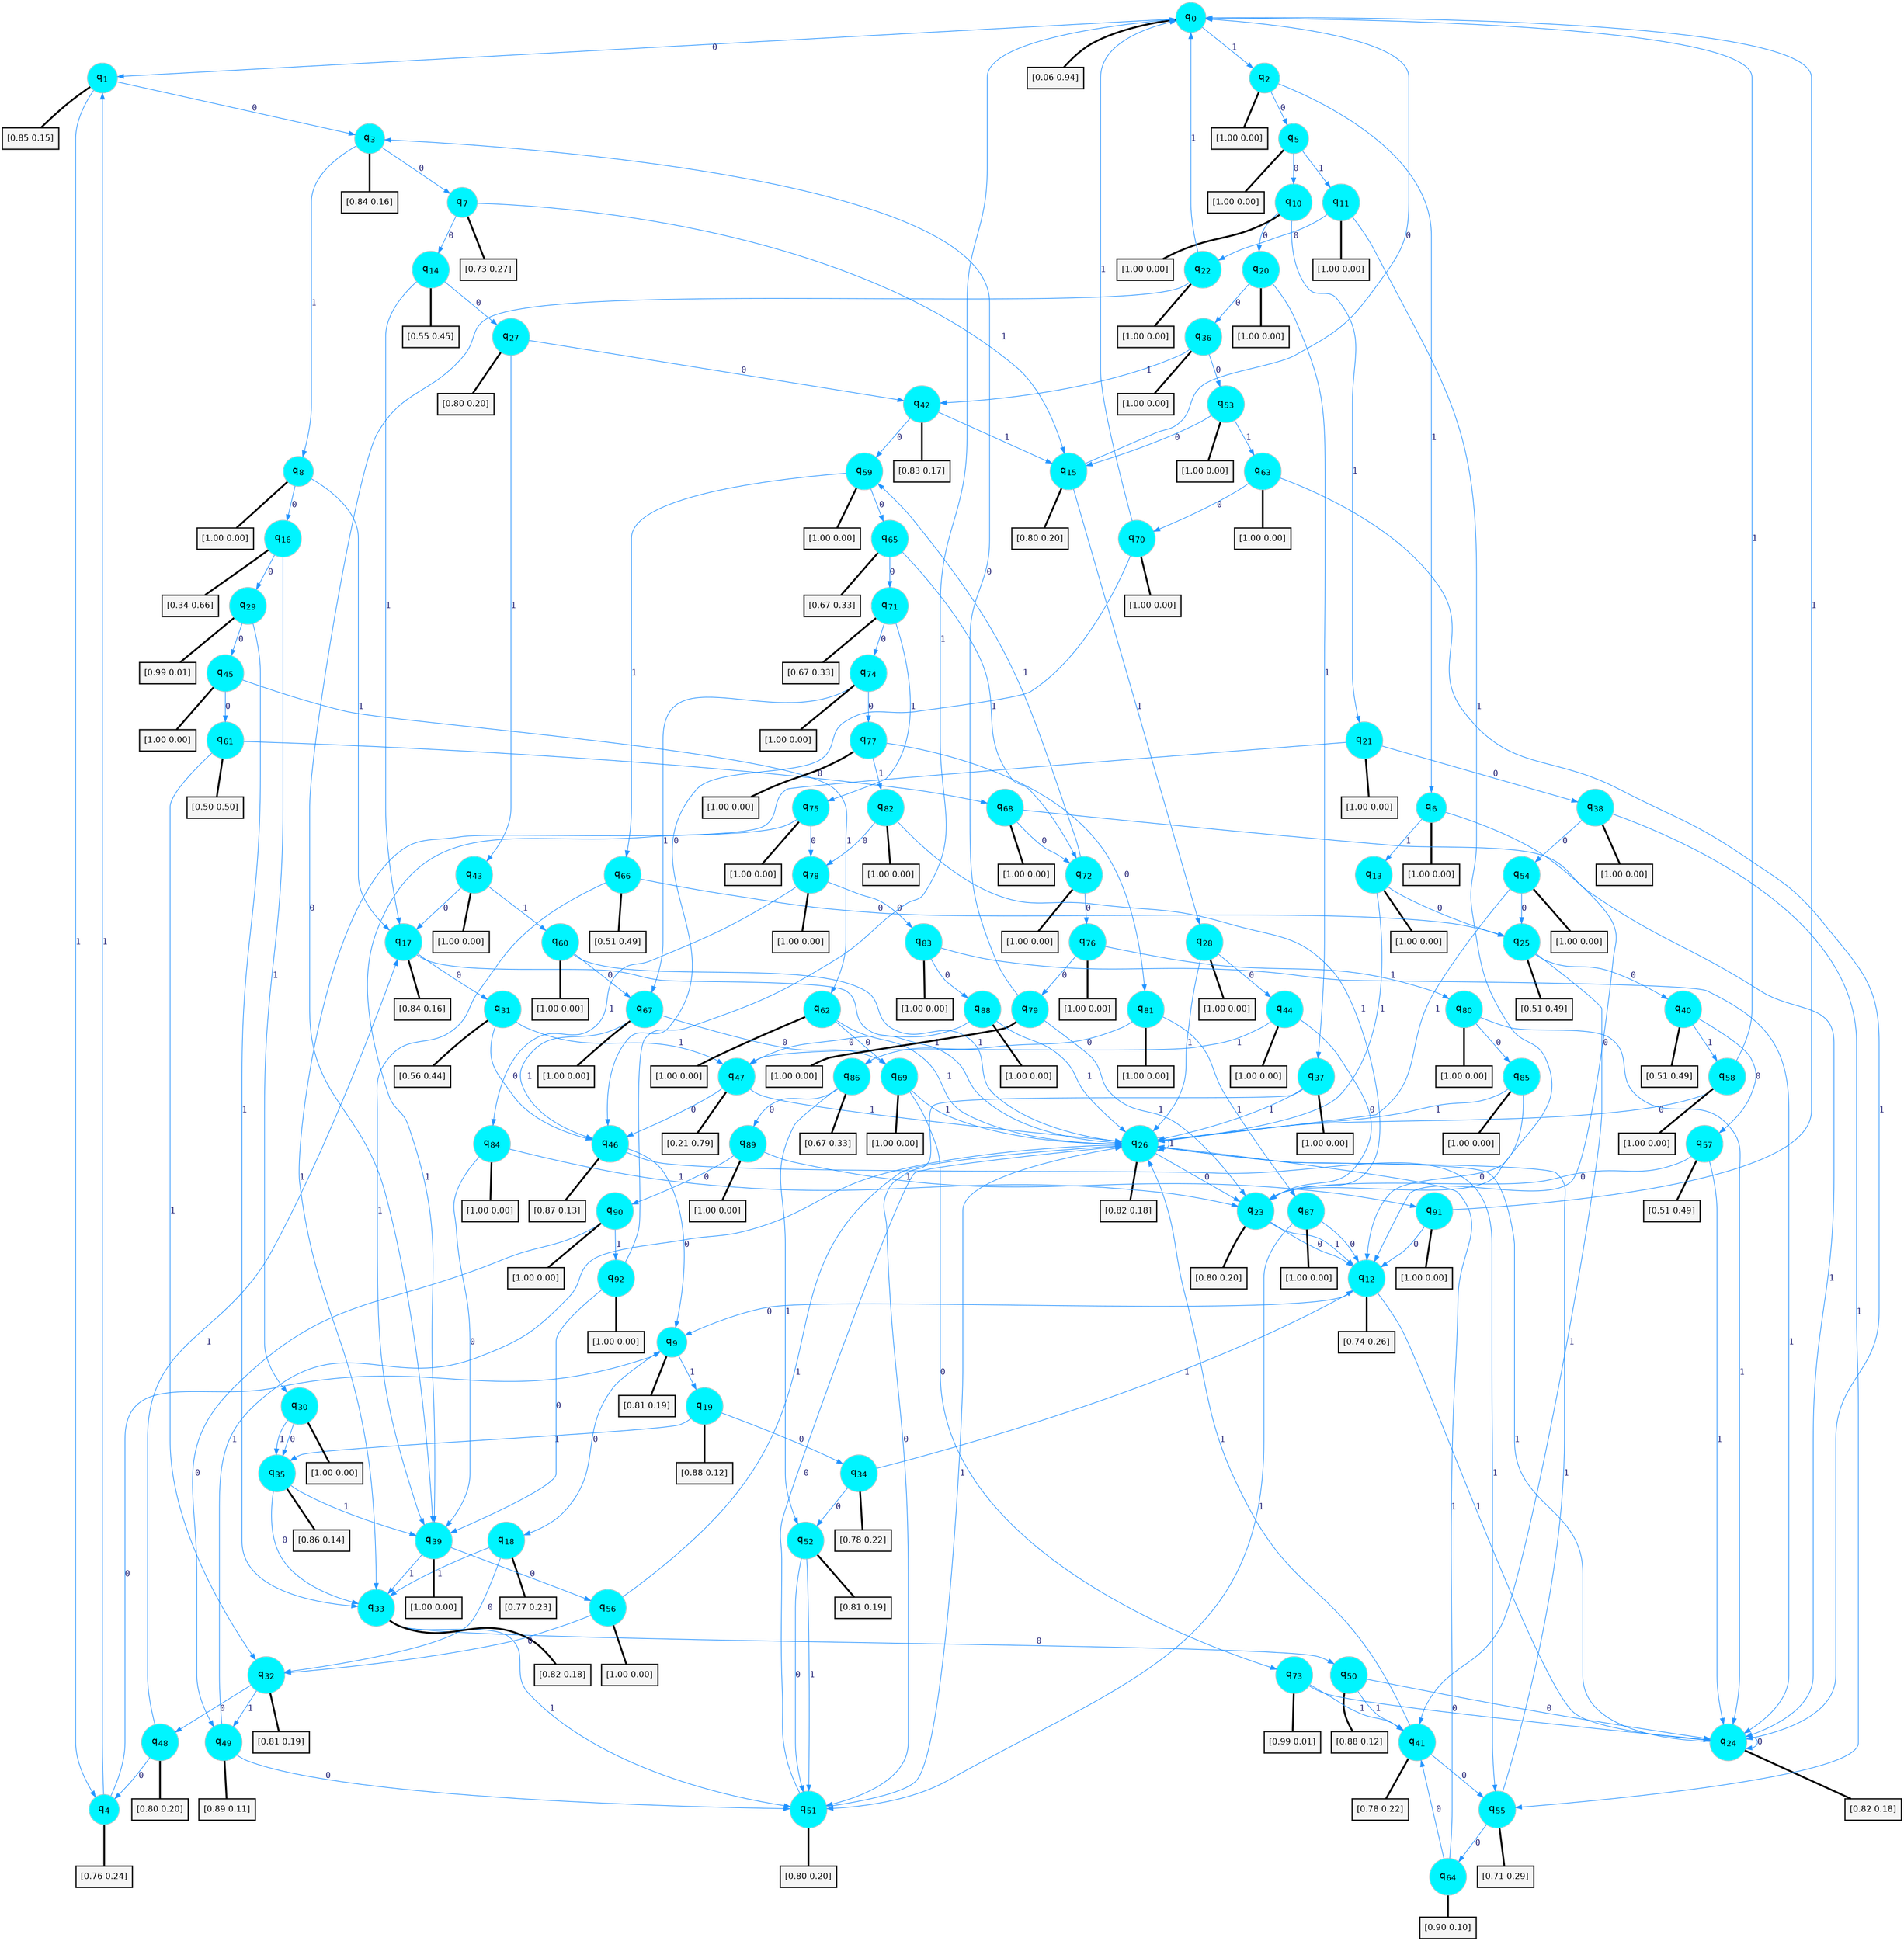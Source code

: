 digraph G {
graph [
bgcolor=transparent, dpi=300, rankdir=TD, size="40,25"];
node [
color=gray, fillcolor=turquoise1, fontcolor=black, fontname=Helvetica, fontsize=16, fontweight=bold, shape=circle, style=filled];
edge [
arrowsize=1, color=dodgerblue1, fontcolor=midnightblue, fontname=courier, fontweight=bold, penwidth=1, style=solid, weight=20];
0[label=<q<SUB>0</SUB>>];
1[label=<q<SUB>1</SUB>>];
2[label=<q<SUB>2</SUB>>];
3[label=<q<SUB>3</SUB>>];
4[label=<q<SUB>4</SUB>>];
5[label=<q<SUB>5</SUB>>];
6[label=<q<SUB>6</SUB>>];
7[label=<q<SUB>7</SUB>>];
8[label=<q<SUB>8</SUB>>];
9[label=<q<SUB>9</SUB>>];
10[label=<q<SUB>10</SUB>>];
11[label=<q<SUB>11</SUB>>];
12[label=<q<SUB>12</SUB>>];
13[label=<q<SUB>13</SUB>>];
14[label=<q<SUB>14</SUB>>];
15[label=<q<SUB>15</SUB>>];
16[label=<q<SUB>16</SUB>>];
17[label=<q<SUB>17</SUB>>];
18[label=<q<SUB>18</SUB>>];
19[label=<q<SUB>19</SUB>>];
20[label=<q<SUB>20</SUB>>];
21[label=<q<SUB>21</SUB>>];
22[label=<q<SUB>22</SUB>>];
23[label=<q<SUB>23</SUB>>];
24[label=<q<SUB>24</SUB>>];
25[label=<q<SUB>25</SUB>>];
26[label=<q<SUB>26</SUB>>];
27[label=<q<SUB>27</SUB>>];
28[label=<q<SUB>28</SUB>>];
29[label=<q<SUB>29</SUB>>];
30[label=<q<SUB>30</SUB>>];
31[label=<q<SUB>31</SUB>>];
32[label=<q<SUB>32</SUB>>];
33[label=<q<SUB>33</SUB>>];
34[label=<q<SUB>34</SUB>>];
35[label=<q<SUB>35</SUB>>];
36[label=<q<SUB>36</SUB>>];
37[label=<q<SUB>37</SUB>>];
38[label=<q<SUB>38</SUB>>];
39[label=<q<SUB>39</SUB>>];
40[label=<q<SUB>40</SUB>>];
41[label=<q<SUB>41</SUB>>];
42[label=<q<SUB>42</SUB>>];
43[label=<q<SUB>43</SUB>>];
44[label=<q<SUB>44</SUB>>];
45[label=<q<SUB>45</SUB>>];
46[label=<q<SUB>46</SUB>>];
47[label=<q<SUB>47</SUB>>];
48[label=<q<SUB>48</SUB>>];
49[label=<q<SUB>49</SUB>>];
50[label=<q<SUB>50</SUB>>];
51[label=<q<SUB>51</SUB>>];
52[label=<q<SUB>52</SUB>>];
53[label=<q<SUB>53</SUB>>];
54[label=<q<SUB>54</SUB>>];
55[label=<q<SUB>55</SUB>>];
56[label=<q<SUB>56</SUB>>];
57[label=<q<SUB>57</SUB>>];
58[label=<q<SUB>58</SUB>>];
59[label=<q<SUB>59</SUB>>];
60[label=<q<SUB>60</SUB>>];
61[label=<q<SUB>61</SUB>>];
62[label=<q<SUB>62</SUB>>];
63[label=<q<SUB>63</SUB>>];
64[label=<q<SUB>64</SUB>>];
65[label=<q<SUB>65</SUB>>];
66[label=<q<SUB>66</SUB>>];
67[label=<q<SUB>67</SUB>>];
68[label=<q<SUB>68</SUB>>];
69[label=<q<SUB>69</SUB>>];
70[label=<q<SUB>70</SUB>>];
71[label=<q<SUB>71</SUB>>];
72[label=<q<SUB>72</SUB>>];
73[label=<q<SUB>73</SUB>>];
74[label=<q<SUB>74</SUB>>];
75[label=<q<SUB>75</SUB>>];
76[label=<q<SUB>76</SUB>>];
77[label=<q<SUB>77</SUB>>];
78[label=<q<SUB>78</SUB>>];
79[label=<q<SUB>79</SUB>>];
80[label=<q<SUB>80</SUB>>];
81[label=<q<SUB>81</SUB>>];
82[label=<q<SUB>82</SUB>>];
83[label=<q<SUB>83</SUB>>];
84[label=<q<SUB>84</SUB>>];
85[label=<q<SUB>85</SUB>>];
86[label=<q<SUB>86</SUB>>];
87[label=<q<SUB>87</SUB>>];
88[label=<q<SUB>88</SUB>>];
89[label=<q<SUB>89</SUB>>];
90[label=<q<SUB>90</SUB>>];
91[label=<q<SUB>91</SUB>>];
92[label=<q<SUB>92</SUB>>];
93[label="[0.06 0.94]", shape=box,fontcolor=black, fontname=Helvetica, fontsize=14, penwidth=2, fillcolor=whitesmoke,color=black];
94[label="[0.85 0.15]", shape=box,fontcolor=black, fontname=Helvetica, fontsize=14, penwidth=2, fillcolor=whitesmoke,color=black];
95[label="[1.00 0.00]", shape=box,fontcolor=black, fontname=Helvetica, fontsize=14, penwidth=2, fillcolor=whitesmoke,color=black];
96[label="[0.84 0.16]", shape=box,fontcolor=black, fontname=Helvetica, fontsize=14, penwidth=2, fillcolor=whitesmoke,color=black];
97[label="[0.76 0.24]", shape=box,fontcolor=black, fontname=Helvetica, fontsize=14, penwidth=2, fillcolor=whitesmoke,color=black];
98[label="[1.00 0.00]", shape=box,fontcolor=black, fontname=Helvetica, fontsize=14, penwidth=2, fillcolor=whitesmoke,color=black];
99[label="[1.00 0.00]", shape=box,fontcolor=black, fontname=Helvetica, fontsize=14, penwidth=2, fillcolor=whitesmoke,color=black];
100[label="[0.73 0.27]", shape=box,fontcolor=black, fontname=Helvetica, fontsize=14, penwidth=2, fillcolor=whitesmoke,color=black];
101[label="[1.00 0.00]", shape=box,fontcolor=black, fontname=Helvetica, fontsize=14, penwidth=2, fillcolor=whitesmoke,color=black];
102[label="[0.81 0.19]", shape=box,fontcolor=black, fontname=Helvetica, fontsize=14, penwidth=2, fillcolor=whitesmoke,color=black];
103[label="[1.00 0.00]", shape=box,fontcolor=black, fontname=Helvetica, fontsize=14, penwidth=2, fillcolor=whitesmoke,color=black];
104[label="[1.00 0.00]", shape=box,fontcolor=black, fontname=Helvetica, fontsize=14, penwidth=2, fillcolor=whitesmoke,color=black];
105[label="[0.74 0.26]", shape=box,fontcolor=black, fontname=Helvetica, fontsize=14, penwidth=2, fillcolor=whitesmoke,color=black];
106[label="[1.00 0.00]", shape=box,fontcolor=black, fontname=Helvetica, fontsize=14, penwidth=2, fillcolor=whitesmoke,color=black];
107[label="[0.55 0.45]", shape=box,fontcolor=black, fontname=Helvetica, fontsize=14, penwidth=2, fillcolor=whitesmoke,color=black];
108[label="[0.80 0.20]", shape=box,fontcolor=black, fontname=Helvetica, fontsize=14, penwidth=2, fillcolor=whitesmoke,color=black];
109[label="[0.34 0.66]", shape=box,fontcolor=black, fontname=Helvetica, fontsize=14, penwidth=2, fillcolor=whitesmoke,color=black];
110[label="[0.84 0.16]", shape=box,fontcolor=black, fontname=Helvetica, fontsize=14, penwidth=2, fillcolor=whitesmoke,color=black];
111[label="[0.77 0.23]", shape=box,fontcolor=black, fontname=Helvetica, fontsize=14, penwidth=2, fillcolor=whitesmoke,color=black];
112[label="[0.88 0.12]", shape=box,fontcolor=black, fontname=Helvetica, fontsize=14, penwidth=2, fillcolor=whitesmoke,color=black];
113[label="[1.00 0.00]", shape=box,fontcolor=black, fontname=Helvetica, fontsize=14, penwidth=2, fillcolor=whitesmoke,color=black];
114[label="[1.00 0.00]", shape=box,fontcolor=black, fontname=Helvetica, fontsize=14, penwidth=2, fillcolor=whitesmoke,color=black];
115[label="[1.00 0.00]", shape=box,fontcolor=black, fontname=Helvetica, fontsize=14, penwidth=2, fillcolor=whitesmoke,color=black];
116[label="[0.80 0.20]", shape=box,fontcolor=black, fontname=Helvetica, fontsize=14, penwidth=2, fillcolor=whitesmoke,color=black];
117[label="[0.82 0.18]", shape=box,fontcolor=black, fontname=Helvetica, fontsize=14, penwidth=2, fillcolor=whitesmoke,color=black];
118[label="[0.51 0.49]", shape=box,fontcolor=black, fontname=Helvetica, fontsize=14, penwidth=2, fillcolor=whitesmoke,color=black];
119[label="[0.82 0.18]", shape=box,fontcolor=black, fontname=Helvetica, fontsize=14, penwidth=2, fillcolor=whitesmoke,color=black];
120[label="[0.80 0.20]", shape=box,fontcolor=black, fontname=Helvetica, fontsize=14, penwidth=2, fillcolor=whitesmoke,color=black];
121[label="[1.00 0.00]", shape=box,fontcolor=black, fontname=Helvetica, fontsize=14, penwidth=2, fillcolor=whitesmoke,color=black];
122[label="[0.99 0.01]", shape=box,fontcolor=black, fontname=Helvetica, fontsize=14, penwidth=2, fillcolor=whitesmoke,color=black];
123[label="[1.00 0.00]", shape=box,fontcolor=black, fontname=Helvetica, fontsize=14, penwidth=2, fillcolor=whitesmoke,color=black];
124[label="[0.56 0.44]", shape=box,fontcolor=black, fontname=Helvetica, fontsize=14, penwidth=2, fillcolor=whitesmoke,color=black];
125[label="[0.81 0.19]", shape=box,fontcolor=black, fontname=Helvetica, fontsize=14, penwidth=2, fillcolor=whitesmoke,color=black];
126[label="[0.82 0.18]", shape=box,fontcolor=black, fontname=Helvetica, fontsize=14, penwidth=2, fillcolor=whitesmoke,color=black];
127[label="[0.78 0.22]", shape=box,fontcolor=black, fontname=Helvetica, fontsize=14, penwidth=2, fillcolor=whitesmoke,color=black];
128[label="[0.86 0.14]", shape=box,fontcolor=black, fontname=Helvetica, fontsize=14, penwidth=2, fillcolor=whitesmoke,color=black];
129[label="[1.00 0.00]", shape=box,fontcolor=black, fontname=Helvetica, fontsize=14, penwidth=2, fillcolor=whitesmoke,color=black];
130[label="[1.00 0.00]", shape=box,fontcolor=black, fontname=Helvetica, fontsize=14, penwidth=2, fillcolor=whitesmoke,color=black];
131[label="[1.00 0.00]", shape=box,fontcolor=black, fontname=Helvetica, fontsize=14, penwidth=2, fillcolor=whitesmoke,color=black];
132[label="[1.00 0.00]", shape=box,fontcolor=black, fontname=Helvetica, fontsize=14, penwidth=2, fillcolor=whitesmoke,color=black];
133[label="[0.51 0.49]", shape=box,fontcolor=black, fontname=Helvetica, fontsize=14, penwidth=2, fillcolor=whitesmoke,color=black];
134[label="[0.78 0.22]", shape=box,fontcolor=black, fontname=Helvetica, fontsize=14, penwidth=2, fillcolor=whitesmoke,color=black];
135[label="[0.83 0.17]", shape=box,fontcolor=black, fontname=Helvetica, fontsize=14, penwidth=2, fillcolor=whitesmoke,color=black];
136[label="[1.00 0.00]", shape=box,fontcolor=black, fontname=Helvetica, fontsize=14, penwidth=2, fillcolor=whitesmoke,color=black];
137[label="[1.00 0.00]", shape=box,fontcolor=black, fontname=Helvetica, fontsize=14, penwidth=2, fillcolor=whitesmoke,color=black];
138[label="[1.00 0.00]", shape=box,fontcolor=black, fontname=Helvetica, fontsize=14, penwidth=2, fillcolor=whitesmoke,color=black];
139[label="[0.87 0.13]", shape=box,fontcolor=black, fontname=Helvetica, fontsize=14, penwidth=2, fillcolor=whitesmoke,color=black];
140[label="[0.21 0.79]", shape=box,fontcolor=black, fontname=Helvetica, fontsize=14, penwidth=2, fillcolor=whitesmoke,color=black];
141[label="[0.80 0.20]", shape=box,fontcolor=black, fontname=Helvetica, fontsize=14, penwidth=2, fillcolor=whitesmoke,color=black];
142[label="[0.89 0.11]", shape=box,fontcolor=black, fontname=Helvetica, fontsize=14, penwidth=2, fillcolor=whitesmoke,color=black];
143[label="[0.88 0.12]", shape=box,fontcolor=black, fontname=Helvetica, fontsize=14, penwidth=2, fillcolor=whitesmoke,color=black];
144[label="[0.80 0.20]", shape=box,fontcolor=black, fontname=Helvetica, fontsize=14, penwidth=2, fillcolor=whitesmoke,color=black];
145[label="[0.81 0.19]", shape=box,fontcolor=black, fontname=Helvetica, fontsize=14, penwidth=2, fillcolor=whitesmoke,color=black];
146[label="[1.00 0.00]", shape=box,fontcolor=black, fontname=Helvetica, fontsize=14, penwidth=2, fillcolor=whitesmoke,color=black];
147[label="[1.00 0.00]", shape=box,fontcolor=black, fontname=Helvetica, fontsize=14, penwidth=2, fillcolor=whitesmoke,color=black];
148[label="[0.71 0.29]", shape=box,fontcolor=black, fontname=Helvetica, fontsize=14, penwidth=2, fillcolor=whitesmoke,color=black];
149[label="[1.00 0.00]", shape=box,fontcolor=black, fontname=Helvetica, fontsize=14, penwidth=2, fillcolor=whitesmoke,color=black];
150[label="[0.51 0.49]", shape=box,fontcolor=black, fontname=Helvetica, fontsize=14, penwidth=2, fillcolor=whitesmoke,color=black];
151[label="[1.00 0.00]", shape=box,fontcolor=black, fontname=Helvetica, fontsize=14, penwidth=2, fillcolor=whitesmoke,color=black];
152[label="[1.00 0.00]", shape=box,fontcolor=black, fontname=Helvetica, fontsize=14, penwidth=2, fillcolor=whitesmoke,color=black];
153[label="[1.00 0.00]", shape=box,fontcolor=black, fontname=Helvetica, fontsize=14, penwidth=2, fillcolor=whitesmoke,color=black];
154[label="[0.50 0.50]", shape=box,fontcolor=black, fontname=Helvetica, fontsize=14, penwidth=2, fillcolor=whitesmoke,color=black];
155[label="[1.00 0.00]", shape=box,fontcolor=black, fontname=Helvetica, fontsize=14, penwidth=2, fillcolor=whitesmoke,color=black];
156[label="[1.00 0.00]", shape=box,fontcolor=black, fontname=Helvetica, fontsize=14, penwidth=2, fillcolor=whitesmoke,color=black];
157[label="[0.90 0.10]", shape=box,fontcolor=black, fontname=Helvetica, fontsize=14, penwidth=2, fillcolor=whitesmoke,color=black];
158[label="[0.67 0.33]", shape=box,fontcolor=black, fontname=Helvetica, fontsize=14, penwidth=2, fillcolor=whitesmoke,color=black];
159[label="[0.51 0.49]", shape=box,fontcolor=black, fontname=Helvetica, fontsize=14, penwidth=2, fillcolor=whitesmoke,color=black];
160[label="[1.00 0.00]", shape=box,fontcolor=black, fontname=Helvetica, fontsize=14, penwidth=2, fillcolor=whitesmoke,color=black];
161[label="[1.00 0.00]", shape=box,fontcolor=black, fontname=Helvetica, fontsize=14, penwidth=2, fillcolor=whitesmoke,color=black];
162[label="[1.00 0.00]", shape=box,fontcolor=black, fontname=Helvetica, fontsize=14, penwidth=2, fillcolor=whitesmoke,color=black];
163[label="[1.00 0.00]", shape=box,fontcolor=black, fontname=Helvetica, fontsize=14, penwidth=2, fillcolor=whitesmoke,color=black];
164[label="[0.67 0.33]", shape=box,fontcolor=black, fontname=Helvetica, fontsize=14, penwidth=2, fillcolor=whitesmoke,color=black];
165[label="[1.00 0.00]", shape=box,fontcolor=black, fontname=Helvetica, fontsize=14, penwidth=2, fillcolor=whitesmoke,color=black];
166[label="[0.99 0.01]", shape=box,fontcolor=black, fontname=Helvetica, fontsize=14, penwidth=2, fillcolor=whitesmoke,color=black];
167[label="[1.00 0.00]", shape=box,fontcolor=black, fontname=Helvetica, fontsize=14, penwidth=2, fillcolor=whitesmoke,color=black];
168[label="[1.00 0.00]", shape=box,fontcolor=black, fontname=Helvetica, fontsize=14, penwidth=2, fillcolor=whitesmoke,color=black];
169[label="[1.00 0.00]", shape=box,fontcolor=black, fontname=Helvetica, fontsize=14, penwidth=2, fillcolor=whitesmoke,color=black];
170[label="[1.00 0.00]", shape=box,fontcolor=black, fontname=Helvetica, fontsize=14, penwidth=2, fillcolor=whitesmoke,color=black];
171[label="[1.00 0.00]", shape=box,fontcolor=black, fontname=Helvetica, fontsize=14, penwidth=2, fillcolor=whitesmoke,color=black];
172[label="[1.00 0.00]", shape=box,fontcolor=black, fontname=Helvetica, fontsize=14, penwidth=2, fillcolor=whitesmoke,color=black];
173[label="[1.00 0.00]", shape=box,fontcolor=black, fontname=Helvetica, fontsize=14, penwidth=2, fillcolor=whitesmoke,color=black];
174[label="[1.00 0.00]", shape=box,fontcolor=black, fontname=Helvetica, fontsize=14, penwidth=2, fillcolor=whitesmoke,color=black];
175[label="[1.00 0.00]", shape=box,fontcolor=black, fontname=Helvetica, fontsize=14, penwidth=2, fillcolor=whitesmoke,color=black];
176[label="[1.00 0.00]", shape=box,fontcolor=black, fontname=Helvetica, fontsize=14, penwidth=2, fillcolor=whitesmoke,color=black];
177[label="[1.00 0.00]", shape=box,fontcolor=black, fontname=Helvetica, fontsize=14, penwidth=2, fillcolor=whitesmoke,color=black];
178[label="[1.00 0.00]", shape=box,fontcolor=black, fontname=Helvetica, fontsize=14, penwidth=2, fillcolor=whitesmoke,color=black];
179[label="[0.67 0.33]", shape=box,fontcolor=black, fontname=Helvetica, fontsize=14, penwidth=2, fillcolor=whitesmoke,color=black];
180[label="[1.00 0.00]", shape=box,fontcolor=black, fontname=Helvetica, fontsize=14, penwidth=2, fillcolor=whitesmoke,color=black];
181[label="[1.00 0.00]", shape=box,fontcolor=black, fontname=Helvetica, fontsize=14, penwidth=2, fillcolor=whitesmoke,color=black];
182[label="[1.00 0.00]", shape=box,fontcolor=black, fontname=Helvetica, fontsize=14, penwidth=2, fillcolor=whitesmoke,color=black];
183[label="[1.00 0.00]", shape=box,fontcolor=black, fontname=Helvetica, fontsize=14, penwidth=2, fillcolor=whitesmoke,color=black];
184[label="[1.00 0.00]", shape=box,fontcolor=black, fontname=Helvetica, fontsize=14, penwidth=2, fillcolor=whitesmoke,color=black];
185[label="[1.00 0.00]", shape=box,fontcolor=black, fontname=Helvetica, fontsize=14, penwidth=2, fillcolor=whitesmoke,color=black];
0->1 [label=0];
0->2 [label=1];
0->93 [arrowhead=none, penwidth=3,color=black];
1->3 [label=0];
1->4 [label=1];
1->94 [arrowhead=none, penwidth=3,color=black];
2->5 [label=0];
2->6 [label=1];
2->95 [arrowhead=none, penwidth=3,color=black];
3->7 [label=0];
3->8 [label=1];
3->96 [arrowhead=none, penwidth=3,color=black];
4->9 [label=0];
4->1 [label=1];
4->97 [arrowhead=none, penwidth=3,color=black];
5->10 [label=0];
5->11 [label=1];
5->98 [arrowhead=none, penwidth=3,color=black];
6->12 [label=0];
6->13 [label=1];
6->99 [arrowhead=none, penwidth=3,color=black];
7->14 [label=0];
7->15 [label=1];
7->100 [arrowhead=none, penwidth=3,color=black];
8->16 [label=0];
8->17 [label=1];
8->101 [arrowhead=none, penwidth=3,color=black];
9->18 [label=0];
9->19 [label=1];
9->102 [arrowhead=none, penwidth=3,color=black];
10->20 [label=0];
10->21 [label=1];
10->103 [arrowhead=none, penwidth=3,color=black];
11->22 [label=0];
11->23 [label=1];
11->104 [arrowhead=none, penwidth=3,color=black];
12->9 [label=0];
12->24 [label=1];
12->105 [arrowhead=none, penwidth=3,color=black];
13->25 [label=0];
13->26 [label=1];
13->106 [arrowhead=none, penwidth=3,color=black];
14->27 [label=0];
14->17 [label=1];
14->107 [arrowhead=none, penwidth=3,color=black];
15->0 [label=0];
15->28 [label=1];
15->108 [arrowhead=none, penwidth=3,color=black];
16->29 [label=0];
16->30 [label=1];
16->109 [arrowhead=none, penwidth=3,color=black];
17->31 [label=0];
17->26 [label=1];
17->110 [arrowhead=none, penwidth=3,color=black];
18->32 [label=0];
18->33 [label=1];
18->111 [arrowhead=none, penwidth=3,color=black];
19->34 [label=0];
19->35 [label=1];
19->112 [arrowhead=none, penwidth=3,color=black];
20->36 [label=0];
20->37 [label=1];
20->113 [arrowhead=none, penwidth=3,color=black];
21->38 [label=0];
21->33 [label=1];
21->114 [arrowhead=none, penwidth=3,color=black];
22->39 [label=0];
22->0 [label=1];
22->115 [arrowhead=none, penwidth=3,color=black];
23->12 [label=0];
23->12 [label=1];
23->116 [arrowhead=none, penwidth=3,color=black];
24->24 [label=0];
24->26 [label=1];
24->117 [arrowhead=none, penwidth=3,color=black];
25->40 [label=0];
25->41 [label=1];
25->118 [arrowhead=none, penwidth=3,color=black];
26->23 [label=0];
26->26 [label=1];
26->119 [arrowhead=none, penwidth=3,color=black];
27->42 [label=0];
27->43 [label=1];
27->120 [arrowhead=none, penwidth=3,color=black];
28->44 [label=0];
28->26 [label=1];
28->121 [arrowhead=none, penwidth=3,color=black];
29->45 [label=0];
29->33 [label=1];
29->122 [arrowhead=none, penwidth=3,color=black];
30->35 [label=0];
30->35 [label=1];
30->123 [arrowhead=none, penwidth=3,color=black];
31->46 [label=0];
31->47 [label=1];
31->124 [arrowhead=none, penwidth=3,color=black];
32->48 [label=0];
32->49 [label=1];
32->125 [arrowhead=none, penwidth=3,color=black];
33->50 [label=0];
33->51 [label=1];
33->126 [arrowhead=none, penwidth=3,color=black];
34->52 [label=0];
34->12 [label=1];
34->127 [arrowhead=none, penwidth=3,color=black];
35->33 [label=0];
35->39 [label=1];
35->128 [arrowhead=none, penwidth=3,color=black];
36->53 [label=0];
36->42 [label=1];
36->129 [arrowhead=none, penwidth=3,color=black];
37->51 [label=0];
37->26 [label=1];
37->130 [arrowhead=none, penwidth=3,color=black];
38->54 [label=0];
38->55 [label=1];
38->131 [arrowhead=none, penwidth=3,color=black];
39->56 [label=0];
39->33 [label=1];
39->132 [arrowhead=none, penwidth=3,color=black];
40->57 [label=0];
40->58 [label=1];
40->133 [arrowhead=none, penwidth=3,color=black];
41->55 [label=0];
41->26 [label=1];
41->134 [arrowhead=none, penwidth=3,color=black];
42->59 [label=0];
42->15 [label=1];
42->135 [arrowhead=none, penwidth=3,color=black];
43->17 [label=0];
43->60 [label=1];
43->136 [arrowhead=none, penwidth=3,color=black];
44->23 [label=0];
44->47 [label=1];
44->137 [arrowhead=none, penwidth=3,color=black];
45->61 [label=0];
45->62 [label=1];
45->138 [arrowhead=none, penwidth=3,color=black];
46->9 [label=0];
46->55 [label=1];
46->139 [arrowhead=none, penwidth=3,color=black];
47->46 [label=0];
47->26 [label=1];
47->140 [arrowhead=none, penwidth=3,color=black];
48->4 [label=0];
48->17 [label=1];
48->141 [arrowhead=none, penwidth=3,color=black];
49->51 [label=0];
49->26 [label=1];
49->142 [arrowhead=none, penwidth=3,color=black];
50->24 [label=0];
50->41 [label=1];
50->143 [arrowhead=none, penwidth=3,color=black];
51->26 [label=0];
51->26 [label=1];
51->144 [arrowhead=none, penwidth=3,color=black];
52->51 [label=0];
52->51 [label=1];
52->145 [arrowhead=none, penwidth=3,color=black];
53->15 [label=0];
53->63 [label=1];
53->146 [arrowhead=none, penwidth=3,color=black];
54->25 [label=0];
54->26 [label=1];
54->147 [arrowhead=none, penwidth=3,color=black];
55->64 [label=0];
55->26 [label=1];
55->148 [arrowhead=none, penwidth=3,color=black];
56->32 [label=0];
56->26 [label=1];
56->149 [arrowhead=none, penwidth=3,color=black];
57->23 [label=0];
57->24 [label=1];
57->150 [arrowhead=none, penwidth=3,color=black];
58->26 [label=0];
58->0 [label=1];
58->151 [arrowhead=none, penwidth=3,color=black];
59->65 [label=0];
59->66 [label=1];
59->152 [arrowhead=none, penwidth=3,color=black];
60->67 [label=0];
60->26 [label=1];
60->153 [arrowhead=none, penwidth=3,color=black];
61->68 [label=0];
61->32 [label=1];
61->154 [arrowhead=none, penwidth=3,color=black];
62->69 [label=0];
62->26 [label=1];
62->155 [arrowhead=none, penwidth=3,color=black];
63->70 [label=0];
63->24 [label=1];
63->156 [arrowhead=none, penwidth=3,color=black];
64->41 [label=0];
64->26 [label=1];
64->157 [arrowhead=none, penwidth=3,color=black];
65->71 [label=0];
65->72 [label=1];
65->158 [arrowhead=none, penwidth=3,color=black];
66->25 [label=0];
66->39 [label=1];
66->159 [arrowhead=none, penwidth=3,color=black];
67->69 [label=0];
67->46 [label=1];
67->160 [arrowhead=none, penwidth=3,color=black];
68->72 [label=0];
68->24 [label=1];
68->161 [arrowhead=none, penwidth=3,color=black];
69->73 [label=0];
69->26 [label=1];
69->162 [arrowhead=none, penwidth=3,color=black];
70->46 [label=0];
70->0 [label=1];
70->163 [arrowhead=none, penwidth=3,color=black];
71->74 [label=0];
71->75 [label=1];
71->164 [arrowhead=none, penwidth=3,color=black];
72->76 [label=0];
72->59 [label=1];
72->165 [arrowhead=none, penwidth=3,color=black];
73->24 [label=0];
73->41 [label=1];
73->166 [arrowhead=none, penwidth=3,color=black];
74->77 [label=0];
74->67 [label=1];
74->167 [arrowhead=none, penwidth=3,color=black];
75->78 [label=0];
75->39 [label=1];
75->168 [arrowhead=none, penwidth=3,color=black];
76->79 [label=0];
76->80 [label=1];
76->169 [arrowhead=none, penwidth=3,color=black];
77->81 [label=0];
77->82 [label=1];
77->170 [arrowhead=none, penwidth=3,color=black];
78->83 [label=0];
78->84 [label=1];
78->171 [arrowhead=none, penwidth=3,color=black];
79->3 [label=0];
79->23 [label=1];
79->172 [arrowhead=none, penwidth=3,color=black];
80->85 [label=0];
80->24 [label=1];
80->173 [arrowhead=none, penwidth=3,color=black];
81->86 [label=0];
81->87 [label=1];
81->174 [arrowhead=none, penwidth=3,color=black];
82->78 [label=0];
82->23 [label=1];
82->175 [arrowhead=none, penwidth=3,color=black];
83->88 [label=0];
83->24 [label=1];
83->176 [arrowhead=none, penwidth=3,color=black];
84->39 [label=0];
84->23 [label=1];
84->177 [arrowhead=none, penwidth=3,color=black];
85->12 [label=0];
85->26 [label=1];
85->178 [arrowhead=none, penwidth=3,color=black];
86->89 [label=0];
86->52 [label=1];
86->179 [arrowhead=none, penwidth=3,color=black];
87->12 [label=0];
87->51 [label=1];
87->180 [arrowhead=none, penwidth=3,color=black];
88->47 [label=0];
88->26 [label=1];
88->181 [arrowhead=none, penwidth=3,color=black];
89->90 [label=0];
89->91 [label=1];
89->182 [arrowhead=none, penwidth=3,color=black];
90->49 [label=0];
90->92 [label=1];
90->183 [arrowhead=none, penwidth=3,color=black];
91->12 [label=0];
91->0 [label=1];
91->184 [arrowhead=none, penwidth=3,color=black];
92->39 [label=0];
92->0 [label=1];
92->185 [arrowhead=none, penwidth=3,color=black];
}
